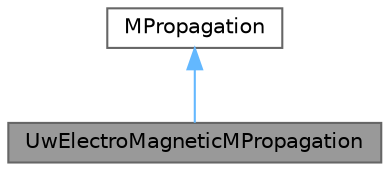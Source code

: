 digraph "UwElectroMagneticMPropagation"
{
 // LATEX_PDF_SIZE
  bgcolor="transparent";
  edge [fontname=Helvetica,fontsize=10,labelfontname=Helvetica,labelfontsize=10];
  node [fontname=Helvetica,fontsize=10,shape=box,height=0.2,width=0.4];
  Node1 [id="Node000001",label="UwElectroMagneticMPropagation",height=0.2,width=0.4,color="gray40", fillcolor="grey60", style="filled", fontcolor="black",tooltip="Class used to represents the UWOPTICAL_MPROPAGATION."];
  Node2 -> Node1 [id="edge1_Node000001_Node000002",dir="back",color="steelblue1",style="solid",tooltip=" "];
  Node2 [id="Node000002",label="MPropagation",height=0.2,width=0.4,color="gray40", fillcolor="white", style="filled",tooltip=" "];
}

